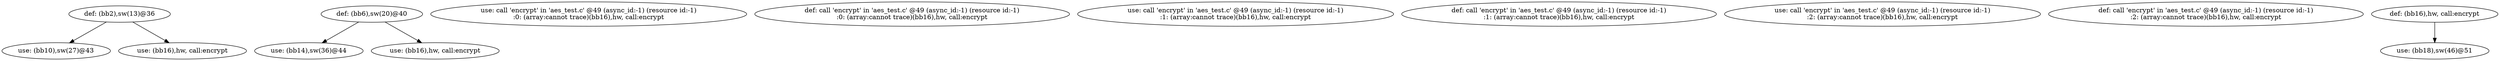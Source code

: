 digraph defuse_graph {
v0 [label = "def: (bb2),sw(13)@36"];
v1 [label = "def: (bb6),sw(20)@40"];
v2 [label = "use: (bb10),sw(27)@43"];
v3 [label = "use: (bb14),sw(36)@44"];
v4 [label = "use: call 'encrypt' in 'aes_test.c' @49 (async_id:-1) (resource id:-1)\n:0: (array:cannot trace)(bb16),hw, call:encrypt"];
v5 [label = "def: call 'encrypt' in 'aes_test.c' @49 (async_id:-1) (resource id:-1)\n:0: (array:cannot trace)(bb16),hw, call:encrypt"];
v6 [label = "use: call 'encrypt' in 'aes_test.c' @49 (async_id:-1) (resource id:-1)\n:1: (array:cannot trace)(bb16),hw, call:encrypt"];
v7 [label = "def: call 'encrypt' in 'aes_test.c' @49 (async_id:-1) (resource id:-1)\n:1: (array:cannot trace)(bb16),hw, call:encrypt"];
v8 [label = "use: call 'encrypt' in 'aes_test.c' @49 (async_id:-1) (resource id:-1)\n:2: (array:cannot trace)(bb16),hw, call:encrypt"];
v9 [label = "def: call 'encrypt' in 'aes_test.c' @49 (async_id:-1) (resource id:-1)\n:2: (array:cannot trace)(bb16),hw, call:encrypt"];
v10 [label = "use: (bb16),hw, call:encrypt"];
v11 [label = "use: (bb16),hw, call:encrypt"];
v12 [label = "def: (bb16),hw, call:encrypt"];
v13 [label = "use: (bb18),sw(46)@51"];
v0 -> v2;
v1 -> v3;
v0 -> v11;
v1 -> v10;
v12 -> v13;
}
